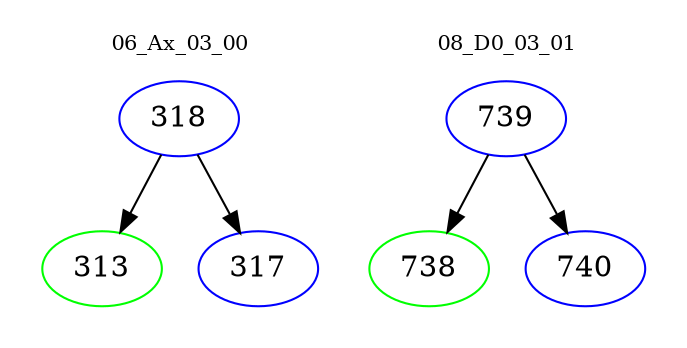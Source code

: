 digraph{
subgraph cluster_0 {
color = white
label = "06_Ax_03_00";
fontsize=10;
T0_318 [label="318", color="blue"]
T0_318 -> T0_313 [color="black"]
T0_313 [label="313", color="green"]
T0_318 -> T0_317 [color="black"]
T0_317 [label="317", color="blue"]
}
subgraph cluster_1 {
color = white
label = "08_D0_03_01";
fontsize=10;
T1_739 [label="739", color="blue"]
T1_739 -> T1_738 [color="black"]
T1_738 [label="738", color="green"]
T1_739 -> T1_740 [color="black"]
T1_740 [label="740", color="blue"]
}
}
